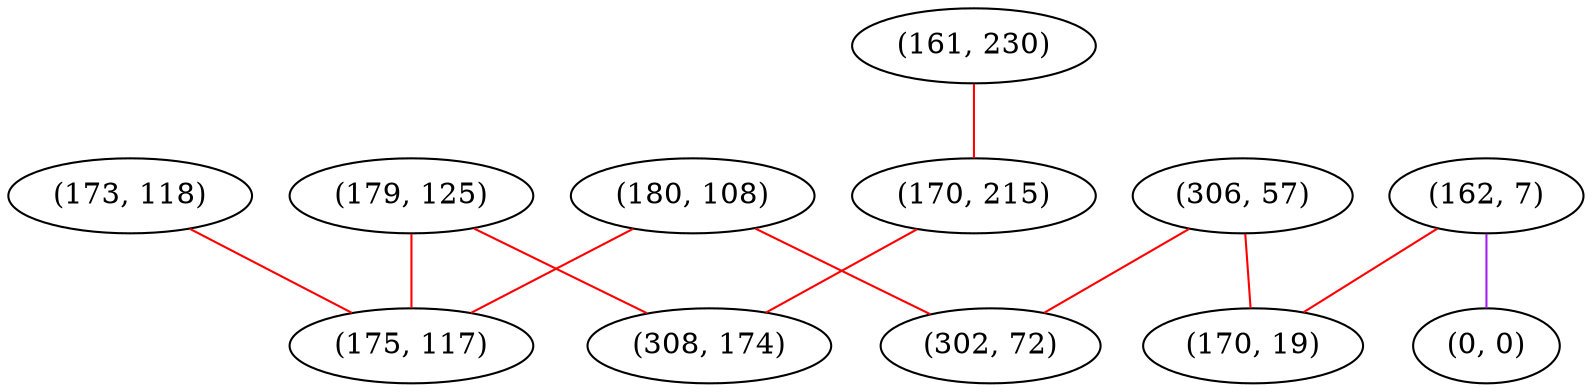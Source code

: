 graph "" {
"(173, 118)";
"(162, 7)";
"(180, 108)";
"(306, 57)";
"(179, 125)";
"(175, 117)";
"(170, 19)";
"(302, 72)";
"(0, 0)";
"(161, 230)";
"(170, 215)";
"(308, 174)";
"(173, 118)" -- "(175, 117)"  [color=red, key=0, weight=1];
"(162, 7)" -- "(0, 0)"  [color=purple, key=0, weight=4];
"(162, 7)" -- "(170, 19)"  [color=red, key=0, weight=1];
"(180, 108)" -- "(175, 117)"  [color=red, key=0, weight=1];
"(180, 108)" -- "(302, 72)"  [color=red, key=0, weight=1];
"(306, 57)" -- "(170, 19)"  [color=red, key=0, weight=1];
"(306, 57)" -- "(302, 72)"  [color=red, key=0, weight=1];
"(179, 125)" -- "(175, 117)"  [color=red, key=0, weight=1];
"(179, 125)" -- "(308, 174)"  [color=red, key=0, weight=1];
"(161, 230)" -- "(170, 215)"  [color=red, key=0, weight=1];
"(170, 215)" -- "(308, 174)"  [color=red, key=0, weight=1];
}
